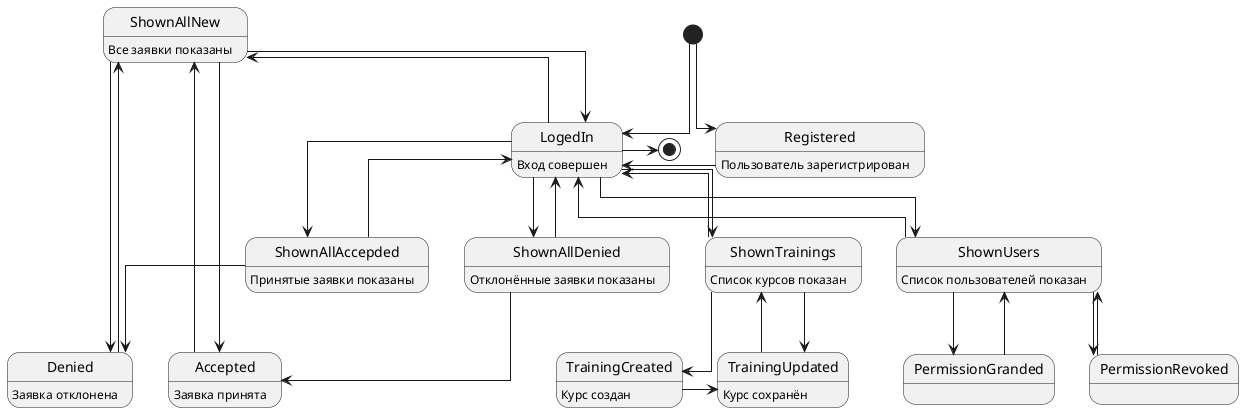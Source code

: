 @startuml "States of a student"
skinparam linetype ortho


[*] --> Registered
[*] -r-> LogedIn
Registered -l-> LogedIn
LogedIn --> ShownAllNew
LogedIn --> ShownAllAccepded
LogedIn --> ShownAllDenied
LogedIn --> ShownUsers
LogedIn --> ShownTrainings

ShownAllNew --> LogedIn
ShownAllAccepded --> LogedIn
ShownAllDenied --> LogedIn
ShownUsers --> LogedIn
ShownTrainings --> LogedIn

ShownAllNew --> Accepted
ShownAllNew --> Denied

ShownAllAccepded --> Denied
ShownAllDenied --> Accepted

ShownUsers --> PermissionGranded
ShownUsers --> PermissionRevoked
ShownTrainings --> TrainingCreated
ShownTrainings --> TrainingUpdated
TrainingCreated -r-> TrainingUpdated
TrainingUpdated --> ShownTrainings
PermissionGranded --> ShownUsers
PermissionRevoked --> ShownUsers

Accepted -l-> ShownAllNew
Denied --> ShownAllNew 

LogedIn -r-> [*]

LogedIn: Вход совершен
Registered: Пользователь зарегистрирован
ShownAllDenied: Отклонённые заявки показаны
ShownAllAccepded: Принятые заявки показаны
ShownAllNew: Все заявки показаны
Accepted: Заявка принята
Denied: Заявка отклонена
ShownTrainings: Список курсов показан
ShownUsers: Список пользователей показан
TrainingCreated: Курс создан
TrainingUpdated: Курс сохранён


@enduml